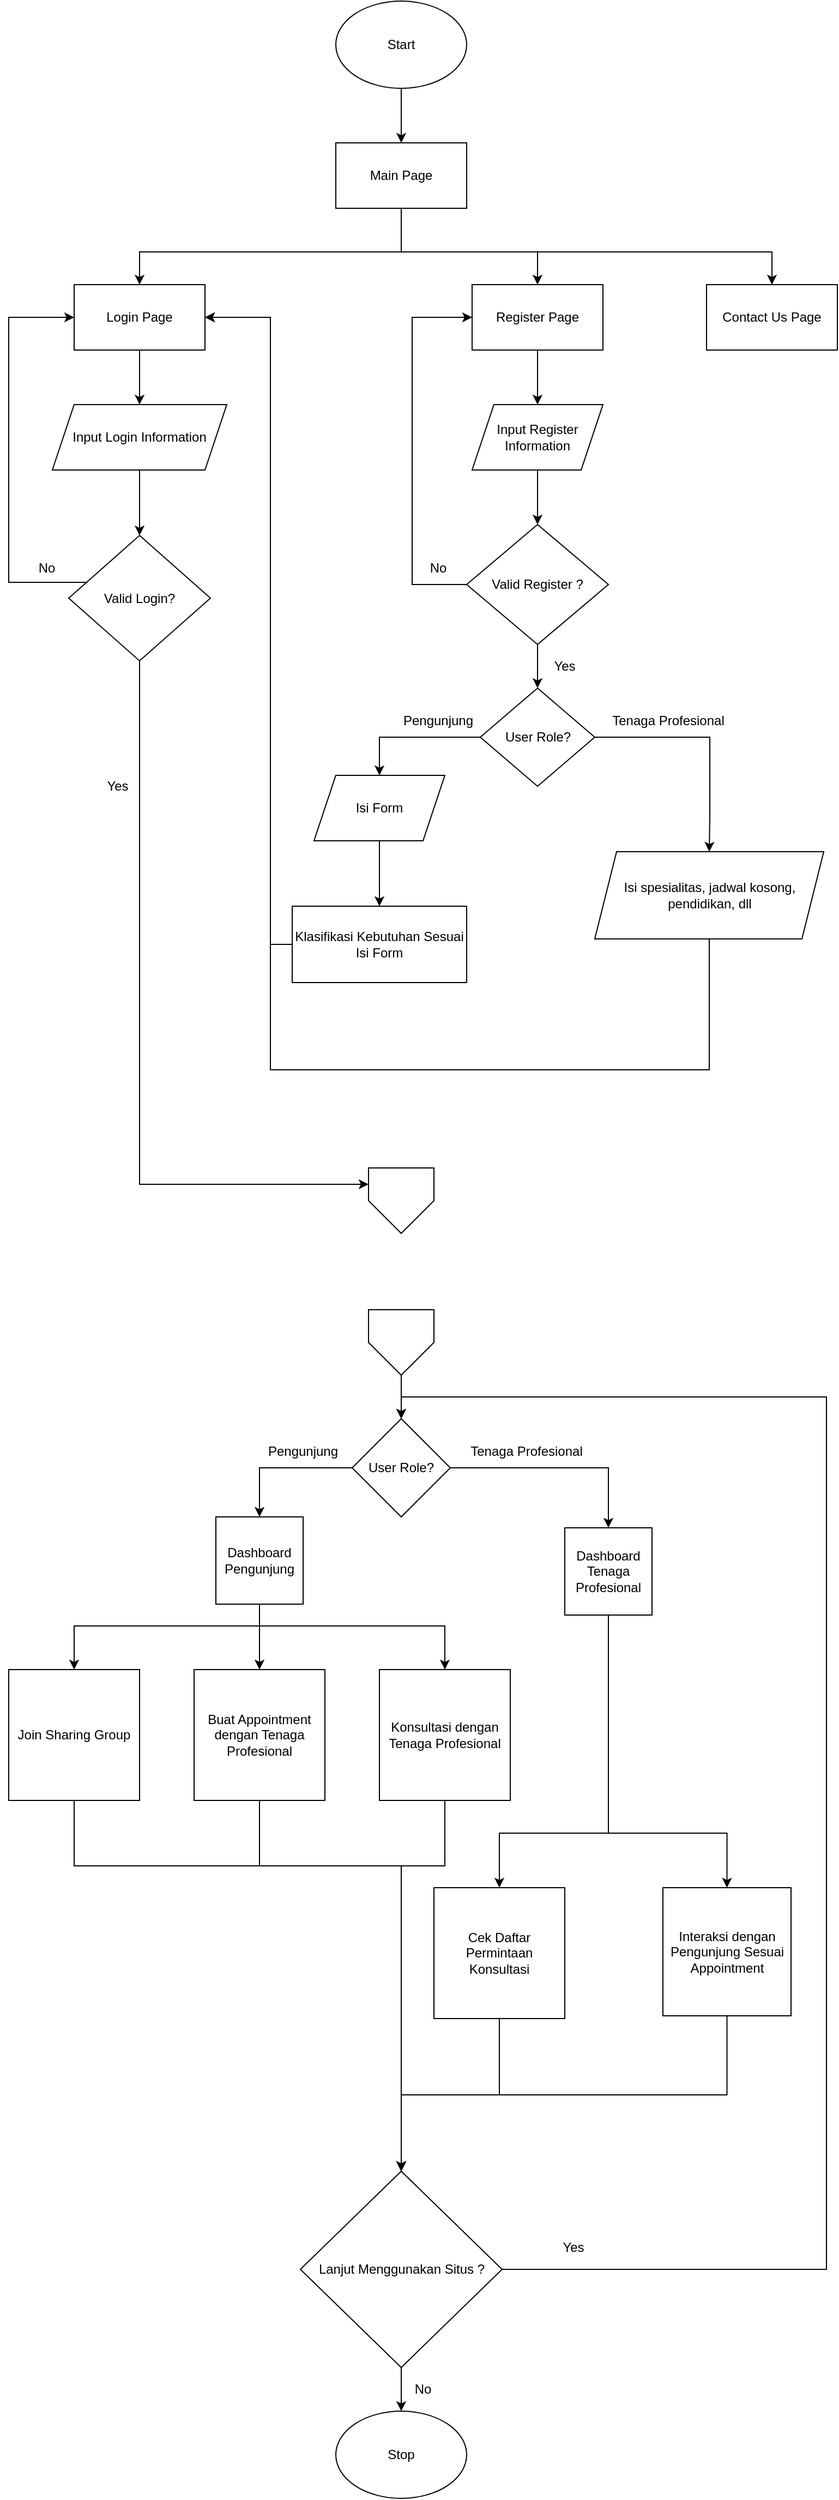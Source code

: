 <mxfile version="13.7.7" type="device"><diagram id="-_lg6MfCVG8PBcQaMiru" name="Page-1"><mxGraphModel dx="920" dy="514" grid="1" gridSize="10" guides="1" tooltips="1" connect="1" arrows="1" fold="1" page="1" pageScale="1" pageWidth="827" pageHeight="1169" math="0" shadow="0"><root><mxCell id="0"/><mxCell id="1" parent="0"/><mxCell id="FYovcozyOH3TQg5zzpyd-17" style="edgeStyle=orthogonalEdgeStyle;rounded=0;orthogonalLoop=1;jettySize=auto;html=1;" parent="1" source="FYovcozyOH3TQg5zzpyd-1" target="FYovcozyOH3TQg5zzpyd-9" edge="1"><mxGeometry relative="1" as="geometry"/></mxCell><mxCell id="FYovcozyOH3TQg5zzpyd-1" value="Start" style="ellipse;whiteSpace=wrap;html=1;" parent="1" vertex="1"><mxGeometry x="340" y="10" width="120" height="80" as="geometry"/></mxCell><mxCell id="FYovcozyOH3TQg5zzpyd-14" style="edgeStyle=orthogonalEdgeStyle;rounded=0;orthogonalLoop=1;jettySize=auto;html=1;entryX=0.5;entryY=0;entryDx=0;entryDy=0;" parent="1" source="FYovcozyOH3TQg5zzpyd-9" target="FYovcozyOH3TQg5zzpyd-12" edge="1"><mxGeometry relative="1" as="geometry"><Array as="points"><mxPoint x="400" y="240"/><mxPoint x="740" y="240"/></Array></mxGeometry></mxCell><mxCell id="FYovcozyOH3TQg5zzpyd-15" style="edgeStyle=orthogonalEdgeStyle;rounded=0;orthogonalLoop=1;jettySize=auto;html=1;" parent="1" source="FYovcozyOH3TQg5zzpyd-9" target="FYovcozyOH3TQg5zzpyd-11" edge="1"><mxGeometry relative="1" as="geometry"><Array as="points"><mxPoint x="400" y="240"/><mxPoint x="525" y="240"/></Array></mxGeometry></mxCell><mxCell id="FYovcozyOH3TQg5zzpyd-16" style="edgeStyle=orthogonalEdgeStyle;rounded=0;orthogonalLoop=1;jettySize=auto;html=1;entryX=0.5;entryY=0;entryDx=0;entryDy=0;" parent="1" source="FYovcozyOH3TQg5zzpyd-9" target="FYovcozyOH3TQg5zzpyd-10" edge="1"><mxGeometry relative="1" as="geometry"><Array as="points"><mxPoint x="400" y="240"/><mxPoint x="160" y="240"/></Array></mxGeometry></mxCell><mxCell id="FYovcozyOH3TQg5zzpyd-9" value="Main Page" style="rounded=0;whiteSpace=wrap;html=1;" parent="1" vertex="1"><mxGeometry x="340" y="140" width="120" height="60" as="geometry"/></mxCell><mxCell id="FYovcozyOH3TQg5zzpyd-33" style="edgeStyle=orthogonalEdgeStyle;rounded=0;orthogonalLoop=1;jettySize=auto;html=1;" parent="1" source="FYovcozyOH3TQg5zzpyd-10" target="FYovcozyOH3TQg5zzpyd-31" edge="1"><mxGeometry relative="1" as="geometry"/></mxCell><mxCell id="FYovcozyOH3TQg5zzpyd-10" value="Login Page" style="rounded=0;whiteSpace=wrap;html=1;" parent="1" vertex="1"><mxGeometry x="100" y="270" width="120" height="60" as="geometry"/></mxCell><mxCell id="FYovcozyOH3TQg5zzpyd-28" style="edgeStyle=orthogonalEdgeStyle;rounded=0;orthogonalLoop=1;jettySize=auto;html=1;" parent="1" source="FYovcozyOH3TQg5zzpyd-11" target="FYovcozyOH3TQg5zzpyd-19" edge="1"><mxGeometry relative="1" as="geometry"/></mxCell><mxCell id="FYovcozyOH3TQg5zzpyd-11" value="Register Page" style="rounded=0;whiteSpace=wrap;html=1;" parent="1" vertex="1"><mxGeometry x="465" y="270" width="120" height="60" as="geometry"/></mxCell><mxCell id="FYovcozyOH3TQg5zzpyd-12" value="Contact Us Page" style="rounded=0;whiteSpace=wrap;html=1;" parent="1" vertex="1"><mxGeometry x="680" y="270" width="120" height="60" as="geometry"/></mxCell><mxCell id="FYovcozyOH3TQg5zzpyd-29" style="edgeStyle=orthogonalEdgeStyle;rounded=0;orthogonalLoop=1;jettySize=auto;html=1;entryX=0.5;entryY=0;entryDx=0;entryDy=0;" parent="1" source="FYovcozyOH3TQg5zzpyd-19" target="FYovcozyOH3TQg5zzpyd-20" edge="1"><mxGeometry relative="1" as="geometry"/></mxCell><mxCell id="FYovcozyOH3TQg5zzpyd-19" value="Input Register Information" style="shape=parallelogram;perimeter=parallelogramPerimeter;whiteSpace=wrap;html=1;fixedSize=1;" parent="1" vertex="1"><mxGeometry x="465" y="380" width="120" height="60" as="geometry"/></mxCell><mxCell id="FYovcozyOH3TQg5zzpyd-21" style="edgeStyle=orthogonalEdgeStyle;rounded=0;orthogonalLoop=1;jettySize=auto;html=1;entryX=0;entryY=0.5;entryDx=0;entryDy=0;" parent="1" source="FYovcozyOH3TQg5zzpyd-20" target="FYovcozyOH3TQg5zzpyd-11" edge="1"><mxGeometry relative="1" as="geometry"><Array as="points"><mxPoint x="410" y="545"/><mxPoint x="410" y="300"/></Array></mxGeometry></mxCell><mxCell id="FYovcozyOH3TQg5zzpyd-39" style="edgeStyle=orthogonalEdgeStyle;rounded=0;orthogonalLoop=1;jettySize=auto;html=1;" parent="1" source="FYovcozyOH3TQg5zzpyd-20" target="FYovcozyOH3TQg5zzpyd-37" edge="1"><mxGeometry relative="1" as="geometry"/></mxCell><mxCell id="FYovcozyOH3TQg5zzpyd-20" value="Valid Register ?" style="rhombus;whiteSpace=wrap;html=1;" parent="1" vertex="1"><mxGeometry x="460" y="490" width="130" height="110" as="geometry"/></mxCell><mxCell id="FYovcozyOH3TQg5zzpyd-27" style="edgeStyle=orthogonalEdgeStyle;rounded=0;orthogonalLoop=1;jettySize=auto;html=1;entryX=0.5;entryY=0;entryDx=0;entryDy=0;" parent="1" source="FYovcozyOH3TQg5zzpyd-22" target="FYovcozyOH3TQg5zzpyd-23" edge="1"><mxGeometry relative="1" as="geometry"/></mxCell><mxCell id="FYovcozyOH3TQg5zzpyd-22" value="Isi Form" style="shape=parallelogram;perimeter=parallelogramPerimeter;whiteSpace=wrap;html=1;fixedSize=1;" parent="1" vertex="1"><mxGeometry x="320" y="720" width="120" height="60" as="geometry"/></mxCell><mxCell id="FYovcozyOH3TQg5zzpyd-45" style="edgeStyle=orthogonalEdgeStyle;rounded=0;orthogonalLoop=1;jettySize=auto;html=1;entryX=1;entryY=0.5;entryDx=0;entryDy=0;" parent="1" source="FYovcozyOH3TQg5zzpyd-23" target="FYovcozyOH3TQg5zzpyd-10" edge="1"><mxGeometry relative="1" as="geometry"><Array as="points"><mxPoint x="280" y="875"/><mxPoint x="280" y="300"/></Array></mxGeometry></mxCell><mxCell id="FYovcozyOH3TQg5zzpyd-23" value="Klasifikasi Kebutuhan Sesuai Isi Form" style="rounded=0;whiteSpace=wrap;html=1;" parent="1" vertex="1"><mxGeometry x="300" y="840" width="160" height="70" as="geometry"/></mxCell><mxCell id="FYovcozyOH3TQg5zzpyd-34" style="edgeStyle=orthogonalEdgeStyle;rounded=0;orthogonalLoop=1;jettySize=auto;html=1;" parent="1" source="FYovcozyOH3TQg5zzpyd-31" target="FYovcozyOH3TQg5zzpyd-32" edge="1"><mxGeometry relative="1" as="geometry"/></mxCell><mxCell id="FYovcozyOH3TQg5zzpyd-31" value="Input Login Information" style="shape=parallelogram;perimeter=parallelogramPerimeter;whiteSpace=wrap;html=1;fixedSize=1;" parent="1" vertex="1"><mxGeometry x="80" y="380" width="160" height="60" as="geometry"/></mxCell><mxCell id="FYovcozyOH3TQg5zzpyd-35" style="edgeStyle=orthogonalEdgeStyle;rounded=0;orthogonalLoop=1;jettySize=auto;html=1;entryX=0;entryY=0.5;entryDx=0;entryDy=0;" parent="1" source="FYovcozyOH3TQg5zzpyd-32" target="FYovcozyOH3TQg5zzpyd-10" edge="1"><mxGeometry relative="1" as="geometry"><Array as="points"><mxPoint x="150" y="543"/><mxPoint x="40" y="543"/><mxPoint x="40" y="300"/></Array></mxGeometry></mxCell><mxCell id="FYovcozyOH3TQg5zzpyd-53" style="edgeStyle=orthogonalEdgeStyle;rounded=0;orthogonalLoop=1;jettySize=auto;html=1;entryX=0;entryY=0.25;entryDx=0;entryDy=0;" parent="1" source="FYovcozyOH3TQg5zzpyd-32" target="FYovcozyOH3TQg5zzpyd-52" edge="1"><mxGeometry relative="1" as="geometry"><Array as="points"><mxPoint x="160" y="1095"/></Array></mxGeometry></mxCell><mxCell id="FYovcozyOH3TQg5zzpyd-32" value="Valid Login?" style="rhombus;whiteSpace=wrap;html=1;" parent="1" vertex="1"><mxGeometry x="95" y="500" width="130" height="115" as="geometry"/></mxCell><mxCell id="FYovcozyOH3TQg5zzpyd-40" style="edgeStyle=orthogonalEdgeStyle;rounded=0;orthogonalLoop=1;jettySize=auto;html=1;entryX=0.5;entryY=0;entryDx=0;entryDy=0;" parent="1" source="FYovcozyOH3TQg5zzpyd-37" target="FYovcozyOH3TQg5zzpyd-22" edge="1"><mxGeometry relative="1" as="geometry"/></mxCell><mxCell id="FYovcozyOH3TQg5zzpyd-42" style="edgeStyle=orthogonalEdgeStyle;rounded=0;orthogonalLoop=1;jettySize=auto;html=1;entryX=0.5;entryY=0;entryDx=0;entryDy=0;" parent="1" source="FYovcozyOH3TQg5zzpyd-37" target="FYovcozyOH3TQg5zzpyd-41" edge="1"><mxGeometry relative="1" as="geometry"><Array as="points"><mxPoint x="683" y="685"/><mxPoint x="683" y="760"/></Array></mxGeometry></mxCell><mxCell id="FYovcozyOH3TQg5zzpyd-37" value="User Role?" style="rhombus;whiteSpace=wrap;html=1;" parent="1" vertex="1"><mxGeometry x="472.5" y="640" width="105" height="90" as="geometry"/></mxCell><mxCell id="FYovcozyOH3TQg5zzpyd-46" style="edgeStyle=orthogonalEdgeStyle;rounded=0;orthogonalLoop=1;jettySize=auto;html=1;entryX=1;entryY=0.5;entryDx=0;entryDy=0;" parent="1" source="FYovcozyOH3TQg5zzpyd-41" target="FYovcozyOH3TQg5zzpyd-10" edge="1"><mxGeometry relative="1" as="geometry"><Array as="points"><mxPoint x="682" y="990"/><mxPoint x="280" y="990"/><mxPoint x="280" y="300"/></Array></mxGeometry></mxCell><mxCell id="FYovcozyOH3TQg5zzpyd-41" value="Isi spesialitas, jadwal kosong, pendidikan, dll" style="shape=parallelogram;perimeter=parallelogramPerimeter;whiteSpace=wrap;html=1;fixedSize=1;" parent="1" vertex="1"><mxGeometry x="577.5" y="790" width="210" height="80" as="geometry"/></mxCell><mxCell id="FYovcozyOH3TQg5zzpyd-52" value="" style="verticalLabelPosition=bottom;verticalAlign=top;html=1;shape=offPageConnector;rounded=0;size=0.5;" parent="1" vertex="1"><mxGeometry x="370" y="1080" width="60" height="60" as="geometry"/></mxCell><mxCell id="FYovcozyOH3TQg5zzpyd-57" style="edgeStyle=orthogonalEdgeStyle;rounded=0;orthogonalLoop=1;jettySize=auto;html=1;" parent="1" source="FYovcozyOH3TQg5zzpyd-54" target="FYovcozyOH3TQg5zzpyd-56" edge="1"><mxGeometry relative="1" as="geometry"/></mxCell><mxCell id="FYovcozyOH3TQg5zzpyd-54" value="" style="verticalLabelPosition=bottom;verticalAlign=top;html=1;shape=offPageConnector;rounded=0;size=0.5;" parent="1" vertex="1"><mxGeometry x="370" y="1210" width="60" height="60" as="geometry"/></mxCell><mxCell id="FYovcozyOH3TQg5zzpyd-60" style="edgeStyle=orthogonalEdgeStyle;rounded=0;orthogonalLoop=1;jettySize=auto;html=1;entryX=0.5;entryY=0;entryDx=0;entryDy=0;" parent="1" source="FYovcozyOH3TQg5zzpyd-56" target="FYovcozyOH3TQg5zzpyd-58" edge="1"><mxGeometry relative="1" as="geometry"/></mxCell><mxCell id="FYovcozyOH3TQg5zzpyd-61" style="edgeStyle=orthogonalEdgeStyle;rounded=0;orthogonalLoop=1;jettySize=auto;html=1;entryX=0.5;entryY=0;entryDx=0;entryDy=0;" parent="1" source="FYovcozyOH3TQg5zzpyd-56" target="FYovcozyOH3TQg5zzpyd-59" edge="1"><mxGeometry relative="1" as="geometry"/></mxCell><mxCell id="FYovcozyOH3TQg5zzpyd-56" value="User Role?" style="rhombus;whiteSpace=wrap;html=1;" parent="1" vertex="1"><mxGeometry x="355" y="1310" width="90" height="90" as="geometry"/></mxCell><mxCell id="FYovcozyOH3TQg5zzpyd-65" style="edgeStyle=orthogonalEdgeStyle;rounded=0;orthogonalLoop=1;jettySize=auto;html=1;entryX=0.5;entryY=0;entryDx=0;entryDy=0;" parent="1" source="FYovcozyOH3TQg5zzpyd-58" target="FYovcozyOH3TQg5zzpyd-63" edge="1"><mxGeometry relative="1" as="geometry"/></mxCell><mxCell id="FYovcozyOH3TQg5zzpyd-66" style="edgeStyle=orthogonalEdgeStyle;rounded=0;orthogonalLoop=1;jettySize=auto;html=1;entryX=0.5;entryY=0;entryDx=0;entryDy=0;" parent="1" source="FYovcozyOH3TQg5zzpyd-58" target="FYovcozyOH3TQg5zzpyd-62" edge="1"><mxGeometry relative="1" as="geometry"><Array as="points"><mxPoint x="270" y="1500"/><mxPoint x="100" y="1500"/></Array></mxGeometry></mxCell><mxCell id="FYovcozyOH3TQg5zzpyd-67" style="edgeStyle=orthogonalEdgeStyle;rounded=0;orthogonalLoop=1;jettySize=auto;html=1;entryX=0.5;entryY=0;entryDx=0;entryDy=0;" parent="1" source="FYovcozyOH3TQg5zzpyd-58" target="FYovcozyOH3TQg5zzpyd-64" edge="1"><mxGeometry relative="1" as="geometry"><Array as="points"><mxPoint x="270" y="1500"/><mxPoint x="440" y="1500"/></Array></mxGeometry></mxCell><mxCell id="FYovcozyOH3TQg5zzpyd-58" value="Dashboard Pengunjung" style="whiteSpace=wrap;html=1;aspect=fixed;" parent="1" vertex="1"><mxGeometry x="230" y="1400" width="80" height="80" as="geometry"/></mxCell><mxCell id="X23gEjO4yndi2J5KhXnk-1" style="edgeStyle=orthogonalEdgeStyle;rounded=0;orthogonalLoop=1;jettySize=auto;html=1;entryX=0.5;entryY=0;entryDx=0;entryDy=0;" edge="1" parent="1" source="FYovcozyOH3TQg5zzpyd-59" target="FYovcozyOH3TQg5zzpyd-69"><mxGeometry relative="1" as="geometry"><Array as="points"><mxPoint x="590" y="1690"/><mxPoint x="490" y="1690"/></Array></mxGeometry></mxCell><mxCell id="X23gEjO4yndi2J5KhXnk-2" style="edgeStyle=orthogonalEdgeStyle;rounded=0;orthogonalLoop=1;jettySize=auto;html=1;entryX=0.5;entryY=0;entryDx=0;entryDy=0;" edge="1" parent="1" source="FYovcozyOH3TQg5zzpyd-59" target="FYovcozyOH3TQg5zzpyd-70"><mxGeometry relative="1" as="geometry"><Array as="points"><mxPoint x="590" y="1690"/><mxPoint x="699" y="1690"/></Array></mxGeometry></mxCell><mxCell id="FYovcozyOH3TQg5zzpyd-59" value="Dashboard&lt;br&gt;Tenaga Profesional" style="whiteSpace=wrap;html=1;aspect=fixed;" parent="1" vertex="1"><mxGeometry x="550" y="1410" width="80" height="80" as="geometry"/></mxCell><mxCell id="X23gEjO4yndi2J5KhXnk-7" style="edgeStyle=orthogonalEdgeStyle;rounded=0;orthogonalLoop=1;jettySize=auto;html=1;entryX=0.5;entryY=0;entryDx=0;entryDy=0;" edge="1" parent="1" source="FYovcozyOH3TQg5zzpyd-62" target="X23gEjO4yndi2J5KhXnk-3"><mxGeometry relative="1" as="geometry"><Array as="points"><mxPoint x="100" y="1720"/><mxPoint x="400" y="1720"/></Array></mxGeometry></mxCell><mxCell id="FYovcozyOH3TQg5zzpyd-62" value="Join Sharing Group" style="whiteSpace=wrap;html=1;aspect=fixed;" parent="1" vertex="1"><mxGeometry x="40" y="1540" width="120" height="120" as="geometry"/></mxCell><mxCell id="X23gEjO4yndi2J5KhXnk-6" style="edgeStyle=orthogonalEdgeStyle;rounded=0;orthogonalLoop=1;jettySize=auto;html=1;" edge="1" parent="1" source="FYovcozyOH3TQg5zzpyd-63" target="X23gEjO4yndi2J5KhXnk-3"><mxGeometry relative="1" as="geometry"><Array as="points"><mxPoint x="270" y="1720"/><mxPoint x="400" y="1720"/></Array></mxGeometry></mxCell><mxCell id="FYovcozyOH3TQg5zzpyd-63" value="Buat Appointment dengan Tenaga Profesional" style="whiteSpace=wrap;html=1;aspect=fixed;" parent="1" vertex="1"><mxGeometry x="210" y="1540" width="120" height="120" as="geometry"/></mxCell><mxCell id="X23gEjO4yndi2J5KhXnk-5" style="edgeStyle=orthogonalEdgeStyle;rounded=0;orthogonalLoop=1;jettySize=auto;html=1;" edge="1" parent="1" source="FYovcozyOH3TQg5zzpyd-64" target="X23gEjO4yndi2J5KhXnk-3"><mxGeometry relative="1" as="geometry"><Array as="points"><mxPoint x="440" y="1720"/><mxPoint x="400" y="1720"/></Array></mxGeometry></mxCell><mxCell id="FYovcozyOH3TQg5zzpyd-64" value="Konsultasi dengan Tenaga Profesional" style="whiteSpace=wrap;html=1;aspect=fixed;" parent="1" vertex="1"><mxGeometry x="380" y="1540" width="120" height="120" as="geometry"/></mxCell><mxCell id="X23gEjO4yndi2J5KhXnk-8" style="edgeStyle=orthogonalEdgeStyle;rounded=0;orthogonalLoop=1;jettySize=auto;html=1;entryX=0.5;entryY=0;entryDx=0;entryDy=0;" edge="1" parent="1" source="FYovcozyOH3TQg5zzpyd-69" target="X23gEjO4yndi2J5KhXnk-3"><mxGeometry relative="1" as="geometry"/></mxCell><mxCell id="FYovcozyOH3TQg5zzpyd-69" value="Cek Daftar Permintaan Konsultasi" style="whiteSpace=wrap;html=1;aspect=fixed;" parent="1" vertex="1"><mxGeometry x="430" y="1740" width="120" height="120" as="geometry"/></mxCell><mxCell id="X23gEjO4yndi2J5KhXnk-9" style="edgeStyle=orthogonalEdgeStyle;rounded=0;orthogonalLoop=1;jettySize=auto;html=1;" edge="1" parent="1" source="FYovcozyOH3TQg5zzpyd-70" target="X23gEjO4yndi2J5KhXnk-3"><mxGeometry relative="1" as="geometry"><Array as="points"><mxPoint x="699" y="1930"/><mxPoint x="400" y="1930"/></Array></mxGeometry></mxCell><mxCell id="FYovcozyOH3TQg5zzpyd-70" value="Interaksi dengan Pengunjung Sesuai Appointment" style="whiteSpace=wrap;html=1;aspect=fixed;" parent="1" vertex="1"><mxGeometry x="640" y="1740" width="117.5" height="117.5" as="geometry"/></mxCell><mxCell id="X23gEjO4yndi2J5KhXnk-10" style="edgeStyle=orthogonalEdgeStyle;rounded=0;orthogonalLoop=1;jettySize=auto;html=1;entryX=0.5;entryY=0;entryDx=0;entryDy=0;" edge="1" parent="1" source="X23gEjO4yndi2J5KhXnk-3" target="X23gEjO4yndi2J5KhXnk-4"><mxGeometry relative="1" as="geometry"/></mxCell><mxCell id="X23gEjO4yndi2J5KhXnk-11" style="edgeStyle=orthogonalEdgeStyle;rounded=0;orthogonalLoop=1;jettySize=auto;html=1;entryX=0.5;entryY=0;entryDx=0;entryDy=0;" edge="1" parent="1" source="X23gEjO4yndi2J5KhXnk-3" target="FYovcozyOH3TQg5zzpyd-56"><mxGeometry relative="1" as="geometry"><Array as="points"><mxPoint x="400" y="2090"/><mxPoint x="790" y="2090"/><mxPoint x="790" y="1290"/><mxPoint x="400" y="1290"/></Array></mxGeometry></mxCell><mxCell id="X23gEjO4yndi2J5KhXnk-3" value="Lanjut Menggunakan Situs ?" style="rhombus;whiteSpace=wrap;html=1;" vertex="1" parent="1"><mxGeometry x="307.5" y="2000" width="185" height="180" as="geometry"/></mxCell><mxCell id="X23gEjO4yndi2J5KhXnk-4" value="Stop" style="ellipse;whiteSpace=wrap;html=1;" vertex="1" parent="1"><mxGeometry x="340" y="2220" width="120" height="80" as="geometry"/></mxCell><mxCell id="X23gEjO4yndi2J5KhXnk-12" value="Yes" style="text;html=1;strokeColor=none;fillColor=none;align=center;verticalAlign=middle;whiteSpace=wrap;rounded=0;" vertex="1" parent="1"><mxGeometry x="530" y="610" width="40" height="20" as="geometry"/></mxCell><mxCell id="X23gEjO4yndi2J5KhXnk-15" value="Yes" style="text;html=1;strokeColor=none;fillColor=none;align=center;verticalAlign=middle;whiteSpace=wrap;rounded=0;" vertex="1" parent="1"><mxGeometry x="120" y="720" width="40" height="20" as="geometry"/></mxCell><mxCell id="X23gEjO4yndi2J5KhXnk-16" value="Yes" style="text;html=1;strokeColor=none;fillColor=none;align=center;verticalAlign=middle;whiteSpace=wrap;rounded=0;" vertex="1" parent="1"><mxGeometry x="537.5" y="2060" width="40" height="20" as="geometry"/></mxCell><mxCell id="X23gEjO4yndi2J5KhXnk-17" value="No" style="text;html=1;strokeColor=none;fillColor=none;align=center;verticalAlign=middle;whiteSpace=wrap;rounded=0;" vertex="1" parent="1"><mxGeometry x="55" y="520" width="40" height="20" as="geometry"/></mxCell><mxCell id="X23gEjO4yndi2J5KhXnk-20" value="No" style="text;html=1;strokeColor=none;fillColor=none;align=center;verticalAlign=middle;whiteSpace=wrap;rounded=0;" vertex="1" parent="1"><mxGeometry x="414" y="520" width="40" height="20" as="geometry"/></mxCell><mxCell id="X23gEjO4yndi2J5KhXnk-21" value="No" style="text;html=1;strokeColor=none;fillColor=none;align=center;verticalAlign=middle;whiteSpace=wrap;rounded=0;" vertex="1" parent="1"><mxGeometry x="400" y="2190" width="40" height="20" as="geometry"/></mxCell><mxCell id="X23gEjO4yndi2J5KhXnk-22" value="Pengunjung" style="text;html=1;strokeColor=none;fillColor=none;align=center;verticalAlign=middle;whiteSpace=wrap;rounded=0;" vertex="1" parent="1"><mxGeometry x="414" y="660" width="40" height="20" as="geometry"/></mxCell><mxCell id="X23gEjO4yndi2J5KhXnk-23" value="Tenaga Profesional" style="text;html=1;strokeColor=none;fillColor=none;align=center;verticalAlign=middle;whiteSpace=wrap;rounded=0;" vertex="1" parent="1"><mxGeometry x="570" y="660" width="150" height="20" as="geometry"/></mxCell><mxCell id="X23gEjO4yndi2J5KhXnk-24" value="Pengunjung" style="text;html=1;strokeColor=none;fillColor=none;align=center;verticalAlign=middle;whiteSpace=wrap;rounded=0;" vertex="1" parent="1"><mxGeometry x="290" y="1330" width="40" height="20" as="geometry"/></mxCell><mxCell id="X23gEjO4yndi2J5KhXnk-25" value="Tenaga Profesional" style="text;html=1;strokeColor=none;fillColor=none;align=center;verticalAlign=middle;whiteSpace=wrap;rounded=0;" vertex="1" parent="1"><mxGeometry x="440" y="1330" width="150" height="20" as="geometry"/></mxCell></root></mxGraphModel></diagram></mxfile>